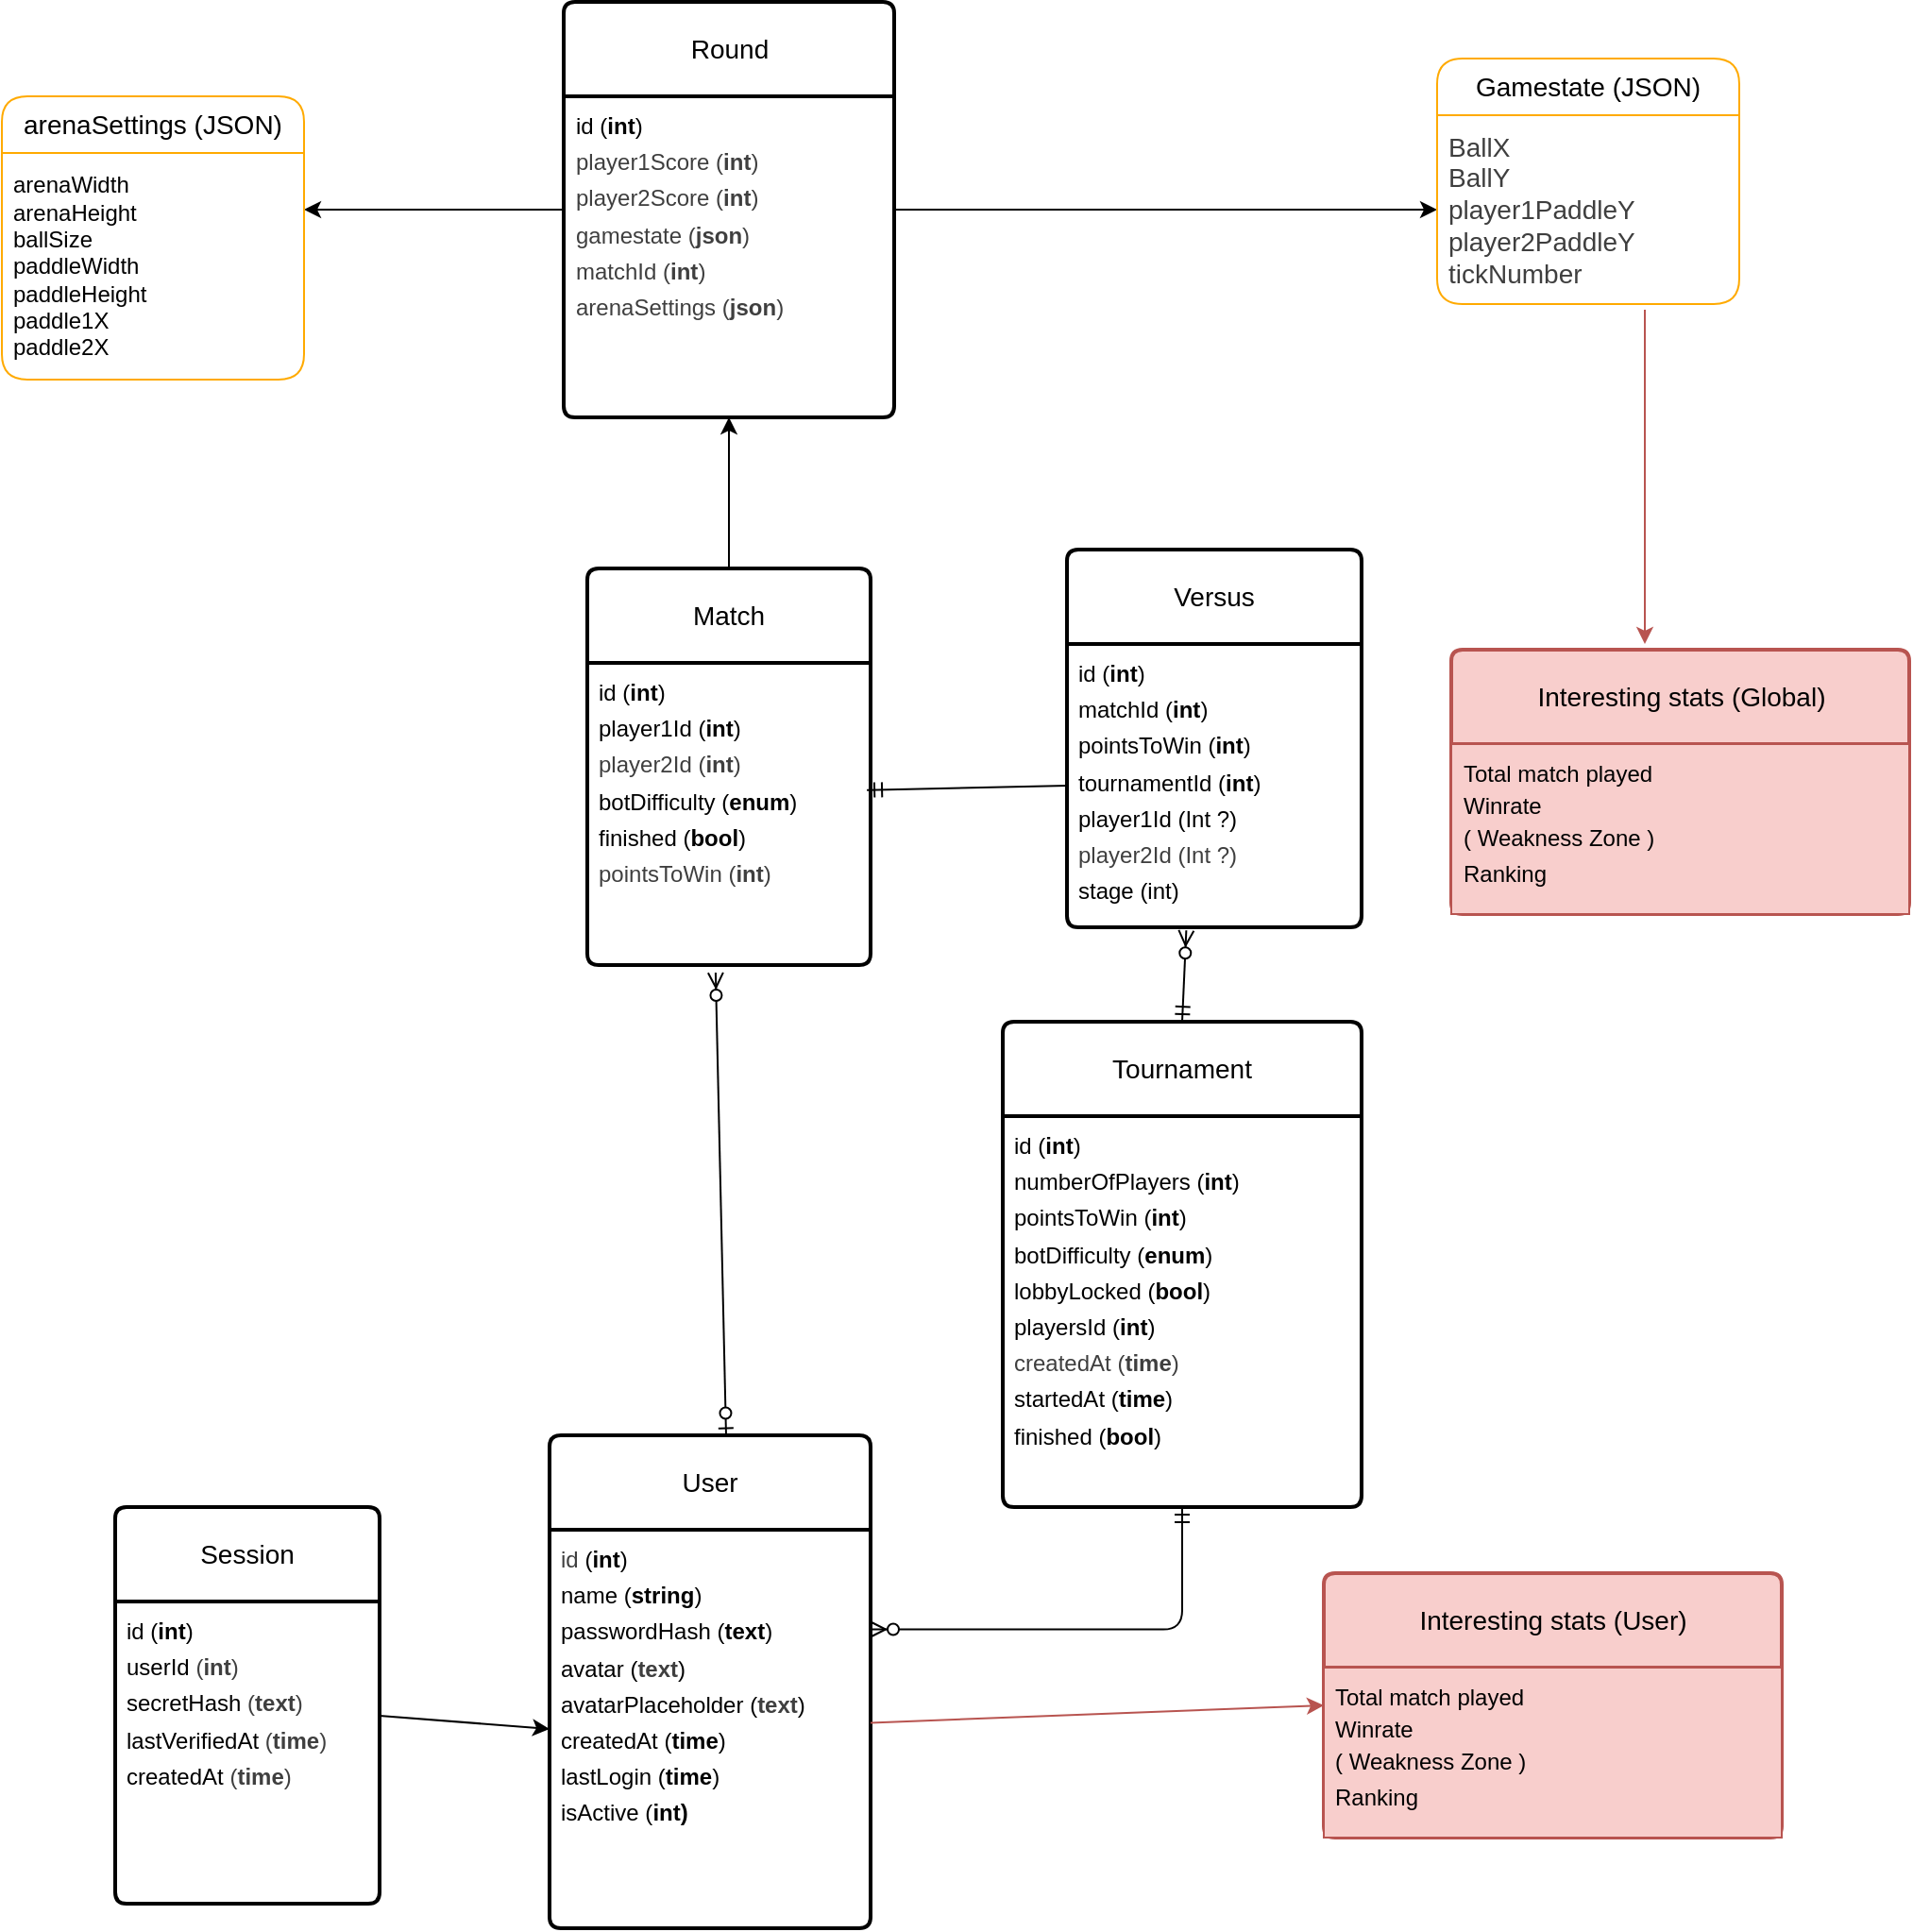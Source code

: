 <mxfile>
    <diagram id="pWp0sPiNbcPrfPBrc36k" name="Page-1">
        <mxGraphModel dx="1826" dy="2239" grid="1" gridSize="10" guides="1" tooltips="1" connect="1" arrows="1" fold="1" page="1" pageScale="1" pageWidth="850" pageHeight="1100" math="0" shadow="0">
            <root>
                <mxCell id="0"/>
                <mxCell id="1" parent="0"/>
                <mxCell id="6" value="User" style="swimlane;childLayout=stackLayout;horizontal=1;startSize=50;horizontalStack=0;rounded=1;fontSize=14;fontStyle=0;strokeWidth=2;resizeParent=0;resizeLast=1;shadow=0;dashed=0;align=center;arcSize=4;whiteSpace=wrap;html=1;" parent="1" vertex="1">
                    <mxGeometry x="-140" y="99" width="170" height="261" as="geometry"/>
                </mxCell>
                <mxCell id="7" value="&lt;font style=&quot;line-height: 160%; color: rgb(0, 0, 0);&quot;&gt;&lt;span style=&quot;color: rgb(63, 63, 63);&quot;&gt;id&lt;/span&gt;&amp;nbsp;&lt;font style=&quot;&quot;&gt;(&lt;b&gt;int&lt;/b&gt;)&lt;/font&gt;&lt;/font&gt;&lt;div style=&quot;line-height: 160%;&quot;&gt;&lt;font style=&quot;color: rgb(0, 0, 0);&quot;&gt;&lt;font&gt;name &lt;font&gt;(&lt;b&gt;string&lt;/b&gt;)&lt;/font&gt;&lt;br&gt;passwordHash&amp;nbsp;&lt;/font&gt;&lt;span&gt;(&lt;/span&gt;&lt;span&gt;&lt;b&gt;text&lt;/b&gt;)&lt;/span&gt;&lt;/font&gt;&lt;div&gt;&lt;font style=&quot;color: rgb(0, 0, 0);&quot;&gt;&lt;font&gt;avatar &lt;font&gt;(&lt;/font&gt;&lt;/font&gt;&lt;b style=&quot;color: rgb(63, 63, 63);&quot;&gt;text&lt;/b&gt;&lt;span style=&quot;background-color: transparent;&quot;&gt;&lt;font&gt;)&lt;/font&gt;&lt;/span&gt;&lt;/font&gt;&lt;/div&gt;&lt;div&gt;&lt;font style=&quot;color: rgb(0, 0, 0);&quot;&gt;&lt;font&gt;avatarPlaceholder&amp;nbsp;&lt;/font&gt;&lt;font&gt;&lt;font style=&quot;background-color: transparent; scrollbar-color: light-dark(#e2e2e2, #4b4b4b)&lt;br/&gt;&#x9;&#x9;&#x9;&#x9;&#x9;light-dark(#fbfbfb, var(--dark-panel-color));&quot;&gt;(&lt;/font&gt;&lt;span style=&quot;background-color: transparent; scrollbar-color: light-dark(#e2e2e2, #4b4b4b)&lt;br/&gt;&#x9;&#x9;&#x9;&#x9;&#x9;light-dark(#fbfbfb, var(--dark-panel-color));&quot;&gt;&lt;b style=&quot;color: rgb(63, 63, 63);&quot;&gt;text&lt;/b&gt;)&lt;/span&gt;&lt;/font&gt;&lt;/font&gt;&lt;/div&gt;&lt;div&gt;&lt;font style=&quot;color: rgb(0, 0, 0);&quot;&gt;createdAt (&lt;b&gt;time&lt;/b&gt;)&lt;/font&gt;&lt;/div&gt;&lt;div&gt;&lt;font style=&quot;color: rgb(0, 0, 0);&quot;&gt;lastLogin (&lt;b style=&quot;&quot;&gt;time&lt;/b&gt;)&lt;/font&gt;&lt;/div&gt;&lt;div&gt;&lt;font style=&quot;color: rgb(0, 0, 0);&quot;&gt;isActive (&lt;b&gt;int)&lt;/b&gt;&lt;/font&gt;&lt;/div&gt;&lt;/div&gt;" style="align=left;strokeColor=none;fillColor=none;spacingLeft=4;fontSize=12;verticalAlign=top;resizable=0;rotatable=0;part=1;html=1;" parent="6" vertex="1">
                    <mxGeometry y="50" width="170" height="211" as="geometry"/>
                </mxCell>
                <mxCell id="64" style="edgeStyle=none;html=1;entryX=0;entryY=0.5;entryDx=0;entryDy=0;" parent="1" source="15" target="7" edge="1">
                    <mxGeometry relative="1" as="geometry"/>
                </mxCell>
                <mxCell id="15" value="Session" style="swimlane;childLayout=stackLayout;horizontal=1;startSize=50;horizontalStack=0;rounded=1;fontSize=14;fontStyle=0;strokeWidth=2;resizeParent=0;resizeLast=1;shadow=0;dashed=0;align=center;arcSize=4;whiteSpace=wrap;html=1;" parent="1" vertex="1">
                    <mxGeometry x="-370" y="137" width="140" height="210" as="geometry"/>
                </mxCell>
                <mxCell id="16" value="&lt;font style=&quot;line-height: 160%;&quot;&gt;id (&lt;b&gt;int&lt;/b&gt;)&lt;/font&gt;&lt;div style=&quot;line-height: 160%;&quot;&gt;userId&amp;nbsp;&lt;span style=&quot;background-color: transparent; color: rgb(63, 63, 63);&quot;&gt;(&lt;/span&gt;&lt;b style=&quot;background-color: transparent; color: rgb(63, 63, 63); scrollbar-color: light-dark(#e2e2e2, #4b4b4b)&lt;br/&gt;&#x9;&#x9;&#x9;&#x9;&#x9;light-dark(#fbfbfb, var(--dark-panel-color));&quot;&gt;int&lt;/b&gt;&lt;span style=&quot;background-color: transparent; color: rgb(63, 63, 63);&quot;&gt;)&lt;/span&gt;&lt;/div&gt;&lt;div style=&quot;line-height: 160%;&quot;&gt;&lt;font&gt;secretHash&amp;nbsp;&lt;/font&gt;&lt;span style=&quot;color: rgb(63, 63, 63);&quot;&gt;(&lt;/span&gt;&lt;span style=&quot;color: rgb(63, 63, 63);&quot;&gt;&lt;b style=&quot;color: rgb(63, 63, 63);&quot;&gt;text&lt;/b&gt;)&lt;/span&gt;&lt;div&gt;lastVerifiedAt&amp;nbsp;&lt;span style=&quot;background-color: transparent; scrollbar-color: light-dark(#e2e2e2, #4b4b4b)&lt;br/&gt;&#x9;&#x9;&#x9;&#x9;&#x9;light-dark(#fbfbfb, var(--dark-panel-color)); color: rgb(63, 63, 63);&quot;&gt;(&lt;b&gt;time&lt;/b&gt;&lt;/span&gt;&lt;span style=&quot;background-color: transparent; scrollbar-color: light-dark(#e2e2e2, #4b4b4b)&lt;br/&gt;&#x9;&#x9;&#x9;&#x9;&#x9;light-dark(#fbfbfb, var(--dark-panel-color)); color: rgb(63, 63, 63);&quot;&gt;)&lt;/span&gt;&lt;/div&gt;&lt;div&gt;createdAt&amp;nbsp;&lt;span style=&quot;color: rgb(63, 63, 63); background-color: transparent; scrollbar-color: light-dark(#e2e2e2, #4b4b4b)&lt;br/&gt;&#x9;&#x9;&#x9;&#x9;&#x9;light-dark(#fbfbfb, var(--dark-panel-color));&quot;&gt;(&lt;b style=&quot;scrollbar-color: light-dark(#e2e2e2, #4b4b4b)&lt;br/&gt;&#x9;&#x9;&#x9;&#x9;&#x9;light-dark(#fbfbfb, var(--dark-panel-color));&quot;&gt;time&lt;/b&gt;&lt;/span&gt;&lt;span style=&quot;color: rgb(63, 63, 63); background-color: transparent; scrollbar-color: light-dark(#e2e2e2, #4b4b4b)&lt;br/&gt;&#x9;&#x9;&#x9;&#x9;&#x9;light-dark(#fbfbfb, var(--dark-panel-color));&quot;&gt;)&lt;/span&gt;&lt;/div&gt;&lt;/div&gt;" style="align=left;strokeColor=none;fillColor=none;spacingLeft=4;fontSize=12;verticalAlign=top;resizable=0;rotatable=0;part=1;html=1;" parent="15" vertex="1">
                    <mxGeometry y="50" width="140" height="160" as="geometry"/>
                </mxCell>
                <mxCell id="62" value="" style="edgeStyle=none;html=1;fillColor=#f8cecc;strokeColor=#b85450;" parent="1" edge="1">
                    <mxGeometry relative="1" as="geometry">
                        <mxPoint x="440" y="-497" as="sourcePoint"/>
                        <mxPoint x="440" y="-320" as="targetPoint"/>
                    </mxGeometry>
                </mxCell>
                <mxCell id="93" value="" style="edgeStyle=none;html=1;" parent="1" source="54" target="91" edge="1">
                    <mxGeometry relative="1" as="geometry"/>
                </mxCell>
                <mxCell id="54" value="Match" style="swimlane;childLayout=stackLayout;horizontal=1;startSize=50;horizontalStack=0;rounded=1;fontSize=14;fontStyle=0;strokeWidth=2;resizeParent=0;resizeLast=1;shadow=0;dashed=0;align=center;arcSize=4;whiteSpace=wrap;html=1;" parent="1" vertex="1">
                    <mxGeometry x="-120" y="-360" width="150" height="210" as="geometry"/>
                </mxCell>
                <mxCell id="55" value="&lt;font style=&quot;line-height: 160%;&quot;&gt;id (&lt;b&gt;int&lt;/b&gt;)&lt;/font&gt;&lt;div style=&quot;line-height: 160%;&quot;&gt;player1Id (&lt;b&gt;int&lt;/b&gt;)&lt;/div&gt;&lt;div style=&quot;line-height: 160%;&quot;&gt;&lt;span style=&quot;color: rgb(63, 63, 63);&quot;&gt;player2Id (&lt;/span&gt;&lt;b style=&quot;color: rgb(63, 63, 63);&quot;&gt;int&lt;/b&gt;&lt;span style=&quot;color: rgb(63, 63, 63);&quot;&gt;)&lt;/span&gt;&lt;/div&gt;&lt;div style=&quot;line-height: 160%;&quot;&gt;&lt;span style=&quot;background-color: transparent;&quot;&gt;botDifficulty (&lt;/span&gt;&lt;b style=&quot;background-color: transparent;&quot;&gt;enum&lt;/b&gt;&lt;span style=&quot;background-color: transparent;&quot;&gt;)&lt;/span&gt;&lt;/div&gt;&lt;div style=&quot;line-height: 160%;&quot;&gt;&lt;span style=&quot;background-color: transparent;&quot;&gt;finished (&lt;/span&gt;&lt;b style=&quot;background-color: transparent;&quot;&gt;bool&lt;/b&gt;&lt;span style=&quot;background-color: transparent;&quot;&gt;)&lt;/span&gt;&lt;/div&gt;&lt;div style=&quot;line-height: 160%;&quot;&gt;&lt;span style=&quot;color: rgb(63, 63, 63);&quot;&gt;pointsToWin (&lt;/span&gt;&lt;b style=&quot;color: rgb(63, 63, 63);&quot;&gt;int&lt;/b&gt;&lt;span style=&quot;color: rgb(63, 63, 63);&quot;&gt;)&lt;/span&gt;&lt;span style=&quot;background-color: transparent;&quot;&gt;&lt;/span&gt;&lt;/div&gt;" style="align=left;strokeColor=none;fillColor=none;spacingLeft=4;fontSize=12;verticalAlign=top;resizable=0;rotatable=0;part=1;html=1;" parent="54" vertex="1">
                    <mxGeometry y="50" width="150" height="160" as="geometry"/>
                </mxCell>
                <mxCell id="60" value="Interesting stats (Global)" style="swimlane;childLayout=stackLayout;horizontal=1;startSize=50;horizontalStack=0;rounded=1;fontSize=14;fontStyle=0;strokeWidth=2;resizeParent=0;resizeLast=1;shadow=0;dashed=0;align=center;arcSize=4;whiteSpace=wrap;html=1;fillColor=#f8cecc;strokeColor=#b85450;" parent="1" vertex="1">
                    <mxGeometry x="337.5" y="-317" width="242.5" height="140" as="geometry">
                        <mxRectangle x="190" y="420" width="70" height="50" as="alternateBounds"/>
                    </mxGeometry>
                </mxCell>
                <mxCell id="61" value="&lt;div style=&quot;line-height: 160%;&quot;&gt;&lt;span&gt;&lt;font&gt;Total match played&lt;/font&gt;&lt;/span&gt;&lt;/div&gt;&lt;font&gt;Winrate&lt;/font&gt;&lt;div style=&quot;line-height: 160%;&quot;&gt;&lt;font&gt;( Weakness Zone )&lt;/font&gt;&lt;/div&gt;&lt;div style=&quot;line-height: 160%;&quot;&gt;&lt;font&gt;Ranking&lt;/font&gt;&lt;/div&gt;" style="align=left;strokeColor=#b85450;fillColor=#f8cecc;spacingLeft=4;fontSize=12;verticalAlign=top;resizable=0;rotatable=0;part=1;html=1;" parent="60" vertex="1">
                    <mxGeometry y="50" width="242.5" height="90" as="geometry"/>
                </mxCell>
                <mxCell id="70" value="" style="fontSize=12;html=1;endArrow=ERzeroToMany;startArrow=ERzeroToOne;entryX=0.453;entryY=1.025;entryDx=0;entryDy=0;entryPerimeter=0;exitX=0.55;exitY=0.001;exitDx=0;exitDy=0;exitPerimeter=0;" parent="1" source="6" target="55" edge="1">
                    <mxGeometry width="100" height="100" relative="1" as="geometry">
                        <mxPoint x="40" y="220" as="sourcePoint"/>
                        <mxPoint x="140" y="120" as="targetPoint"/>
                    </mxGeometry>
                </mxCell>
                <mxCell id="71" value="Tournament" style="swimlane;childLayout=stackLayout;horizontal=1;startSize=50;horizontalStack=0;rounded=1;fontSize=14;fontStyle=0;strokeWidth=2;resizeParent=0;resizeLast=1;shadow=0;dashed=0;align=center;arcSize=4;whiteSpace=wrap;html=1;" parent="1" vertex="1">
                    <mxGeometry x="100" y="-120" width="190" height="257" as="geometry"/>
                </mxCell>
                <mxCell id="72" value="id (&lt;b style=&quot;line-height: 160%;&quot;&gt;int&lt;/b&gt;)&lt;div style=&quot;line-height: 160%;&quot;&gt;numberOfPlayers (&lt;b&gt;int&lt;/b&gt;)&lt;/div&gt;&lt;div style=&quot;line-height: 160%;&quot;&gt;pointsToWin (&lt;b&gt;int&lt;/b&gt;)&lt;/div&gt;&lt;div style=&quot;line-height: 160%;&quot;&gt;botDifficulty (&lt;b&gt;enum&lt;/b&gt;)&lt;/div&gt;&lt;div style=&quot;line-height: 160%;&quot;&gt;lobbyLocked (&lt;b&gt;bool&lt;/b&gt;)&lt;/div&gt;&lt;div style=&quot;line-height: 160%;&quot;&gt;playersId (&lt;b&gt;int&lt;/b&gt;)&lt;/div&gt;&lt;div style=&quot;line-height: 160%;&quot;&gt;&lt;span style=&quot;color: rgb(63, 63, 63);&quot;&gt;createdAt (&lt;/span&gt;&lt;b style=&quot;color: rgb(63, 63, 63);&quot;&gt;time&lt;/b&gt;&lt;span style=&quot;color: rgb(63, 63, 63);&quot;&gt;)&lt;/span&gt;&lt;/div&gt;&lt;div style=&quot;line-height: 160%;&quot;&gt;startedAt (&lt;b&gt;time&lt;/b&gt;)&lt;/div&gt;&lt;div style=&quot;line-height: 160%;&quot;&gt;finished (&lt;b&gt;bool&lt;/b&gt;)&lt;/div&gt;" style="align=left;strokeColor=none;fillColor=none;spacingLeft=4;fontSize=12;verticalAlign=top;resizable=0;rotatable=0;part=1;html=1;" parent="71" vertex="1">
                    <mxGeometry y="50" width="190" height="207" as="geometry"/>
                </mxCell>
                <mxCell id="79" value="" style="edgeStyle=orthogonalEdgeStyle;fontSize=12;html=1;endArrow=ERzeroToMany;startArrow=ERmandOne;exitX=0.5;exitY=1;exitDx=0;exitDy=0;entryX=1;entryY=0.25;entryDx=0;entryDy=0;" parent="1" source="72" target="7" edge="1">
                    <mxGeometry width="100" height="100" relative="1" as="geometry">
                        <mxPoint x="330" y="260" as="sourcePoint"/>
                        <mxPoint x="430" y="160" as="targetPoint"/>
                    </mxGeometry>
                </mxCell>
                <mxCell id="80" value="" style="fontSize=12;html=1;endArrow=ERzeroToMany;startArrow=ERmandOne;exitX=0.5;exitY=0;exitDx=0;exitDy=0;entryX=0.405;entryY=1.011;entryDx=0;entryDy=0;entryPerimeter=0;" parent="1" source="71" target="107" edge="1">
                    <mxGeometry width="100" height="100" relative="1" as="geometry">
                        <mxPoint x="290" y="260" as="sourcePoint"/>
                        <mxPoint x="390" y="160" as="targetPoint"/>
                    </mxGeometry>
                </mxCell>
                <mxCell id="102" value="" style="edgeStyle=none;html=1;entryX=0;entryY=0.5;entryDx=0;entryDy=0;" parent="1" source="91" target="124" edge="1">
                    <mxGeometry relative="1" as="geometry">
                        <mxPoint x="220" y="-550.0" as="targetPoint"/>
                    </mxGeometry>
                </mxCell>
                <mxCell id="114" value="" style="edgeStyle=none;html=1;" parent="1" source="91" edge="1">
                    <mxGeometry relative="1" as="geometry">
                        <mxPoint x="-270" y="-550" as="targetPoint"/>
                    </mxGeometry>
                </mxCell>
                <mxCell id="91" value="Round" style="swimlane;childLayout=stackLayout;horizontal=1;startSize=50;horizontalStack=0;rounded=1;fontSize=14;fontStyle=0;strokeWidth=2;resizeParent=0;resizeLast=1;shadow=0;dashed=0;align=center;arcSize=4;whiteSpace=wrap;html=1;" parent="1" vertex="1">
                    <mxGeometry x="-132.5" y="-660" width="175" height="220" as="geometry"/>
                </mxCell>
                <mxCell id="92" value="&lt;div style=&quot;line-height: 160%;&quot;&gt;id (&lt;b&gt;int&lt;/b&gt;)&lt;div&gt;&lt;div style=&quot;color: rgb(63, 63, 63);&quot;&gt;player1Score (&lt;b&gt;int&lt;/b&gt;)&lt;/div&gt;&lt;div style=&quot;color: rgb(63, 63, 63);&quot;&gt;player2Score (&lt;b&gt;int&lt;/b&gt;)&lt;/div&gt;&lt;/div&gt;&lt;div style=&quot;color: rgb(63, 63, 63);&quot;&gt;gamestate (&lt;b&gt;json&lt;/b&gt;)&lt;/div&gt;&lt;div style=&quot;color: rgb(63, 63, 63);&quot;&gt;&lt;span style=&quot;color: rgb(63, 63, 63);&quot;&gt;matchId (&lt;/span&gt;&lt;b style=&quot;color: rgb(63, 63, 63);&quot;&gt;int&lt;/b&gt;&lt;span style=&quot;color: rgb(63, 63, 63);&quot;&gt;)&lt;/span&gt;&lt;/div&gt;&lt;div style=&quot;color: rgb(63, 63, 63);&quot;&gt;&lt;span style=&quot;color: rgb(63, 63, 63);&quot;&gt;arenaSettings (&lt;b&gt;json&lt;/b&gt;)&lt;/span&gt;&lt;/div&gt;&lt;/div&gt;" style="align=left;strokeColor=none;fillColor=none;spacingLeft=4;fontSize=12;verticalAlign=top;resizable=0;rotatable=0;part=1;html=1;" parent="91" vertex="1">
                    <mxGeometry y="50" width="175" height="170" as="geometry"/>
                </mxCell>
                <mxCell id="106" value="Versus" style="swimlane;childLayout=stackLayout;horizontal=1;startSize=50;horizontalStack=0;rounded=1;fontSize=14;fontStyle=0;strokeWidth=2;resizeParent=0;resizeLast=1;shadow=0;dashed=0;align=center;arcSize=4;whiteSpace=wrap;html=1;" parent="1" vertex="1">
                    <mxGeometry x="134" y="-370" width="156" height="200" as="geometry"/>
                </mxCell>
                <mxCell id="107" value="&lt;font style=&quot;line-height: 160%;&quot;&gt;id (&lt;b&gt;int&lt;/b&gt;)&lt;/font&gt;&lt;div style=&quot;line-height: 160%;&quot;&gt;matchId (&lt;b&gt;int&lt;/b&gt;)&lt;/div&gt;&lt;div style=&quot;line-height: 160%;&quot;&gt;pointsToWin (&lt;b&gt;int&lt;/b&gt;)&lt;/div&gt;&lt;div style=&quot;line-height: 160%;&quot;&gt;tournamentId (&lt;b&gt;int&lt;/b&gt;&lt;span style=&quot;background-color: transparent;&quot;&gt;)&lt;/span&gt;&lt;/div&gt;&lt;div style=&quot;line-height: 160%;&quot;&gt;&lt;span style=&quot;background-color: transparent;&quot;&gt;player1Id (Int ?)&lt;/span&gt;&lt;/div&gt;&lt;div style=&quot;line-height: 160%;&quot;&gt;&lt;span style=&quot;color: rgb(63, 63, 63);&quot;&gt;player2Id (Int ?)&lt;/span&gt;&lt;span style=&quot;background-color: transparent;&quot;&gt;&lt;/span&gt;&lt;/div&gt;&lt;div style=&quot;line-height: 160%;&quot;&gt;&lt;span style=&quot;background-color: transparent;&quot;&gt;stage (int)&lt;/span&gt;&lt;/div&gt;" style="align=left;strokeColor=none;fillColor=none;spacingLeft=4;fontSize=12;verticalAlign=top;resizable=0;rotatable=0;part=1;html=1;" parent="106" vertex="1">
                    <mxGeometry y="50" width="156" height="150" as="geometry"/>
                </mxCell>
                <mxCell id="110" value="" style="fontSize=12;html=1;endArrow=ERmandOne;entryX=0.987;entryY=0.421;entryDx=0;entryDy=0;entryPerimeter=0;exitX=0;exitY=0.5;exitDx=0;exitDy=0;" parent="1" source="107" target="55" edge="1">
                    <mxGeometry width="100" height="100" relative="1" as="geometry">
                        <mxPoint x="129" y="-254" as="sourcePoint"/>
                        <mxPoint x="260" y="-180" as="targetPoint"/>
                    </mxGeometry>
                </mxCell>
                <mxCell id="117" value="&lt;span style=&quot;color: rgb(0, 0, 0); font-size: 14px;&quot;&gt;arenaSettings (JSON)&lt;/span&gt;" style="swimlane;fontStyle=0;childLayout=stackLayout;horizontal=1;startSize=30;horizontalStack=0;resizeParent=1;resizeParentMax=0;resizeLast=0;collapsible=1;marginBottom=0;whiteSpace=wrap;html=1;rounded=1;shadow=0;glass=0;swimlaneLine=1;strokeColor=#FFAA00;" parent="1" vertex="1">
                    <mxGeometry x="-430" y="-610" width="160" height="150" as="geometry"/>
                </mxCell>
                <mxCell id="120" value="&lt;span style=&quot;color: rgb(0, 0, 0); text-wrap-mode: nowrap;&quot;&gt;arenaWidth&lt;/span&gt;&lt;div style=&quot;text-wrap-mode: nowrap;&quot;&gt;arenaHeight&lt;/div&gt;&lt;div style=&quot;text-wrap-mode: nowrap;&quot;&gt;ballSize&lt;/div&gt;&lt;div style=&quot;text-wrap-mode: nowrap;&quot;&gt;paddleWidth&lt;/div&gt;&lt;div style=&quot;text-wrap-mode: nowrap;&quot;&gt;paddleHeight&lt;/div&gt;&lt;div style=&quot;text-wrap-mode: nowrap;&quot;&gt;paddle1X&lt;/div&gt;&lt;div style=&quot;text-wrap-mode: nowrap;&quot;&gt;paddle2X&lt;/div&gt;" style="text;strokeColor=none;fillColor=none;align=left;verticalAlign=middle;spacingLeft=4;spacingRight=4;overflow=hidden;points=[[0,0.5],[1,0.5]];portConstraint=eastwest;rotatable=0;whiteSpace=wrap;html=1;" parent="117" vertex="1">
                    <mxGeometry y="30" width="160" height="120" as="geometry"/>
                </mxCell>
                <mxCell id="121" value="Interesting stats (User)" style="swimlane;childLayout=stackLayout;horizontal=1;startSize=50;horizontalStack=0;rounded=1;fontSize=14;fontStyle=0;strokeWidth=2;resizeParent=0;resizeLast=1;shadow=0;dashed=0;align=center;arcSize=4;whiteSpace=wrap;html=1;fillColor=#f8cecc;strokeColor=#b85450;" parent="1" vertex="1">
                    <mxGeometry x="270" y="172" width="242.5" height="140" as="geometry">
                        <mxRectangle x="190" y="420" width="70" height="50" as="alternateBounds"/>
                    </mxGeometry>
                </mxCell>
                <mxCell id="122" value="&lt;div style=&quot;line-height: 160%;&quot;&gt;&lt;span&gt;&lt;font&gt;Total match played&lt;/font&gt;&lt;/span&gt;&lt;/div&gt;&lt;font&gt;Winrate&lt;/font&gt;&lt;div style=&quot;line-height: 160%;&quot;&gt;&lt;font&gt;( Weakness Zone )&lt;/font&gt;&lt;/div&gt;&lt;div style=&quot;line-height: 160%;&quot;&gt;&lt;font&gt;Ranking&lt;/font&gt;&lt;/div&gt;" style="align=left;strokeColor=#b85450;fillColor=#f8cecc;spacingLeft=4;fontSize=12;verticalAlign=top;resizable=0;rotatable=0;part=1;html=1;" parent="121" vertex="1">
                    <mxGeometry y="50" width="242.5" height="90" as="geometry"/>
                </mxCell>
                <mxCell id="123" value="&lt;span style=&quot;color: rgb(0, 0, 0); font-size: 14px;&quot;&gt;Gamestate (JSON)&lt;/span&gt;" style="swimlane;fontStyle=0;childLayout=stackLayout;horizontal=1;startSize=30;horizontalStack=0;resizeParent=1;resizeParentMax=0;resizeLast=0;collapsible=1;marginBottom=0;whiteSpace=wrap;html=1;rounded=1;shadow=0;glass=0;swimlaneLine=1;strokeColor=#FFAA00;" parent="1" vertex="1">
                    <mxGeometry x="330" y="-630" width="160" height="130" as="geometry"/>
                </mxCell>
                <mxCell id="124" value="&lt;div&gt;&lt;span style=&quot;font-size: 14px; text-wrap-mode: nowrap; background-color: transparent; color: rgb(63, 63, 63);&quot;&gt;BallX&lt;/span&gt;&lt;/div&gt;&lt;div&gt;&lt;span style=&quot;font-size: 14px; text-wrap-mode: nowrap; background-color: transparent; color: rgb(63, 63, 63);&quot;&gt;BallY&lt;/span&gt;&lt;/div&gt;&lt;div&gt;&lt;span style=&quot;font-size: 14px; text-wrap-mode: nowrap; background-color: transparent; color: rgb(63, 63, 63);&quot;&gt;player1PaddleY&lt;/span&gt;&lt;/div&gt;&lt;div&gt;&lt;span style=&quot;font-size: 14px; text-wrap-mode: nowrap; background-color: transparent; color: rgb(63, 63, 63);&quot;&gt;player2PaddleY&lt;/span&gt;&lt;/div&gt;&lt;div&gt;&lt;span style=&quot;color: rgb(63, 63, 63); font-size: 14px; text-align: center; background-color: transparent;&quot;&gt;tickNumber&lt;/span&gt;&lt;/div&gt;" style="text;strokeColor=none;fillColor=none;align=left;verticalAlign=middle;spacingLeft=4;spacingRight=4;overflow=hidden;points=[[0,0.5],[1,0.5]];portConstraint=eastwest;rotatable=0;whiteSpace=wrap;html=1;" parent="123" vertex="1">
                    <mxGeometry y="30" width="160" height="100" as="geometry"/>
                </mxCell>
                <mxCell id="126" style="edgeStyle=none;html=1;entryX=0;entryY=0.5;entryDx=0;entryDy=0;fillColor=#f8cecc;strokeColor=#b85450;" parent="1" source="7" target="121" edge="1">
                    <mxGeometry relative="1" as="geometry"/>
                </mxCell>
            </root>
        </mxGraphModel>
    </diagram>
</mxfile>